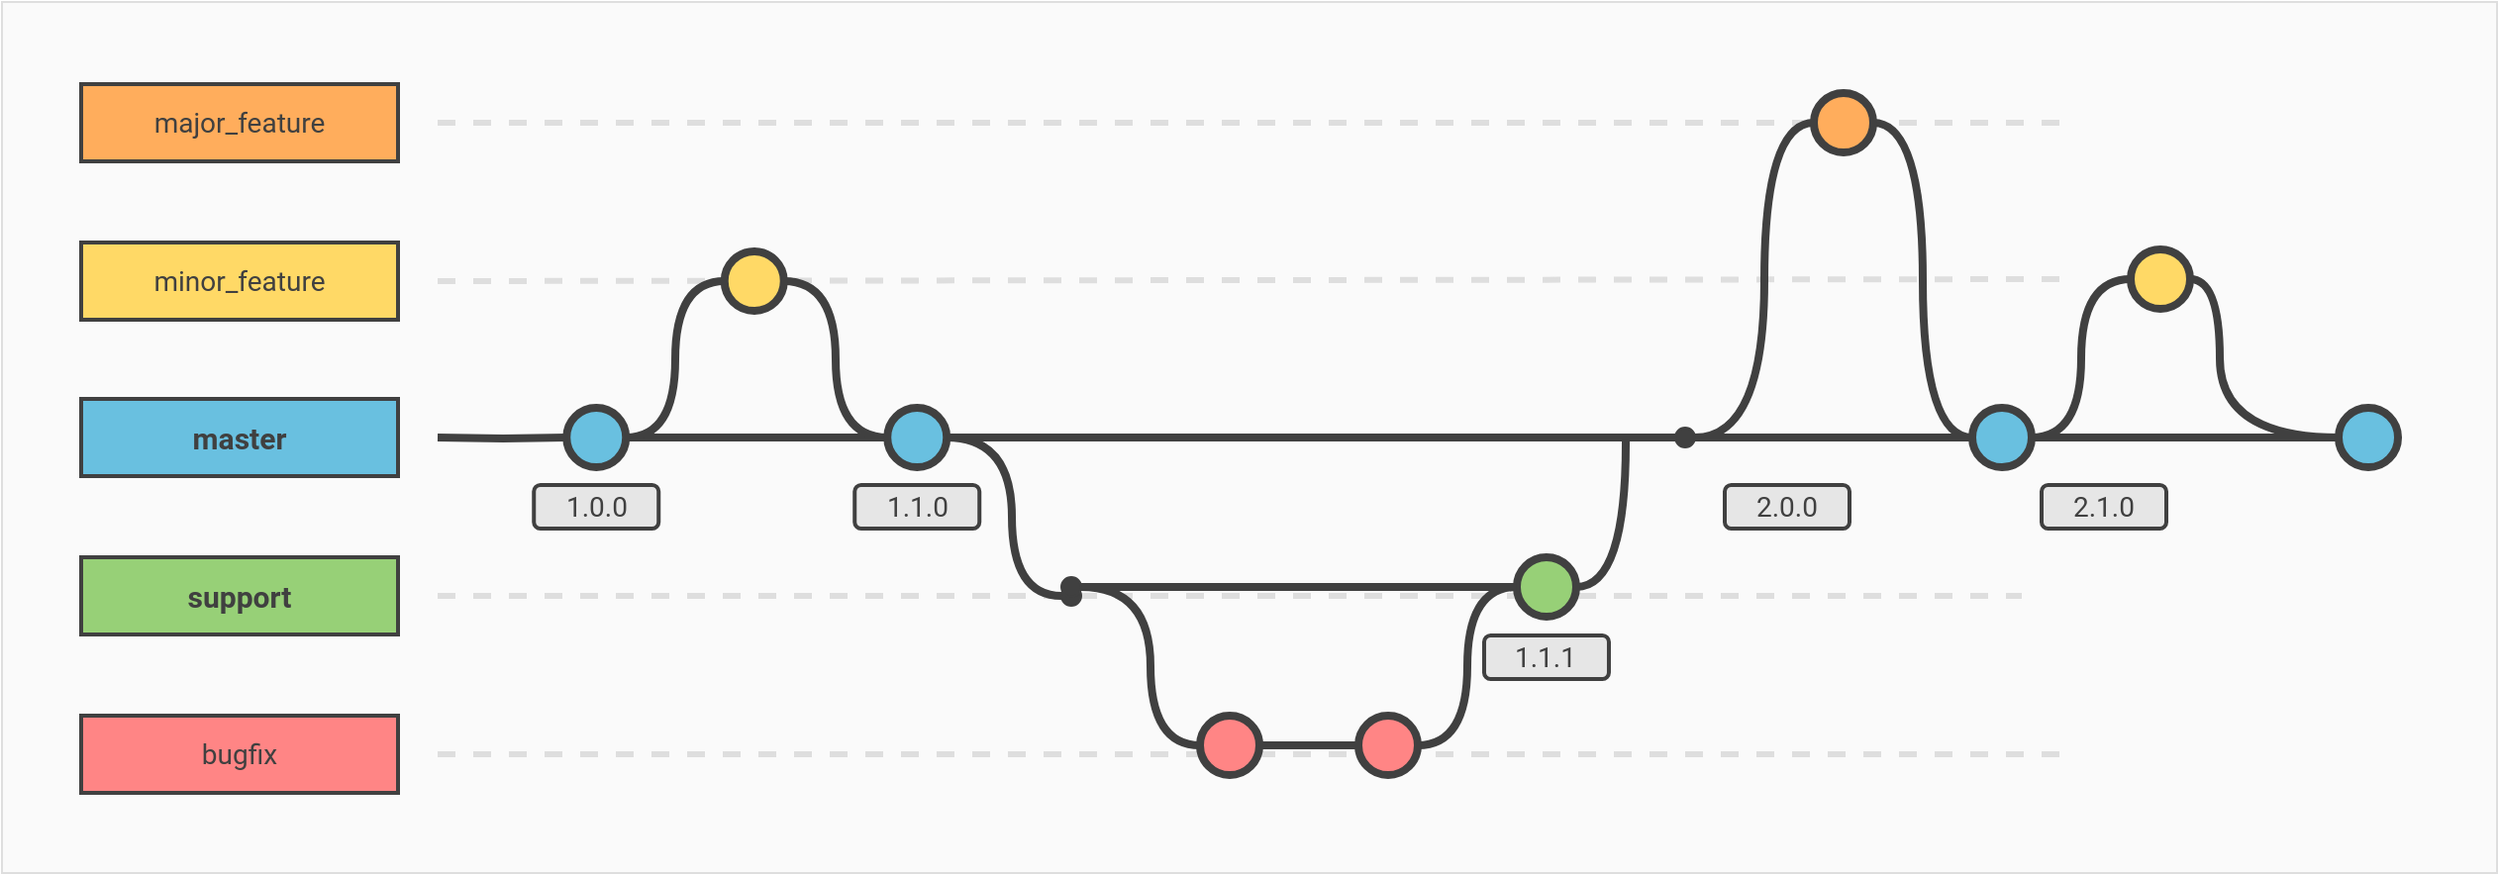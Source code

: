 <mxfile version="14.9.0" type="github">
  <diagram id="53IQXVl9icCSp_Kw3Ib1" name="Page-1">
    <mxGraphModel dx="1422" dy="883" grid="1" gridSize="10" guides="1" tooltips="1" connect="1" arrows="1" fold="1" page="1" pageScale="1" pageWidth="1169" pageHeight="827" math="0" shadow="0" extFonts="Roboto^https://fonts.googleapis.com/css?family=Roboto">
      <root>
        <mxCell id="0" />
        <mxCell id="1" parent="0" />
        <mxCell id="L9tT5u5rNDzpHPTkdOCP-2" value="" style="rounded=0;whiteSpace=wrap;html=1;gradientColor=none;strokeColor=#DEDEDE;fillColor=#FAFAFA;" parent="1" vertex="1">
          <mxGeometry x="40" y="60" width="1260" height="440" as="geometry" />
        </mxCell>
        <mxCell id="uWUnNED6HEl2aK5fdaIb-92" value="" style="endArrow=none;html=1;strokeWidth=3;fontFamily=Courier New;fontColor=#009900;endFill=0;dashed=1;strokeColor=#DEDEDE;" parent="1" edge="1">
          <mxGeometry width="50" height="50" relative="1" as="geometry">
            <mxPoint x="260" y="121" as="sourcePoint" />
            <mxPoint x="1080" y="121" as="targetPoint" />
          </mxGeometry>
        </mxCell>
        <mxCell id="uWUnNED6HEl2aK5fdaIb-93" value="" style="endArrow=none;html=1;strokeWidth=3;fontFamily=Courier New;fontColor=#009900;endFill=0;dashed=1;strokeColor=#DEDEDE;" parent="1" edge="1">
          <mxGeometry width="50" height="50" relative="1" as="geometry">
            <mxPoint x="260" y="201" as="sourcePoint" />
            <mxPoint x="1080" y="200" as="targetPoint" />
          </mxGeometry>
        </mxCell>
        <mxCell id="uWUnNED6HEl2aK5fdaIb-91" value="" style="endArrow=none;html=1;strokeWidth=3;fontFamily=Courier New;fontColor=#009900;dashed=1;endFill=0;strokeColor=#DEDEDE;" parent="1" edge="1">
          <mxGeometry width="50" height="50" relative="1" as="geometry">
            <mxPoint x="260" y="360" as="sourcePoint" />
            <mxPoint x="1060" y="360" as="targetPoint" />
          </mxGeometry>
        </mxCell>
        <mxCell id="uWUnNED6HEl2aK5fdaIb-8" value="" style="edgeStyle=orthogonalEdgeStyle;rounded=0;html=1;jettySize=auto;orthogonalLoop=1;plain-blue;endArrow=none;endFill=0;strokeWidth=4;entryX=0;entryY=0.5;entryDx=0;entryDy=0;entryPerimeter=0;strokeColor=#404040;" parent="1" source="uWUnNED6HEl2aK5fdaIb-10" target="9hBKPDzoitwpIBdzFDQ7-16" edge="1">
          <mxGeometry x="352.12" y="291" as="geometry">
            <mxPoint x="502.12" y="291" as="targetPoint" />
          </mxGeometry>
        </mxCell>
        <mxCell id="uWUnNED6HEl2aK5fdaIb-9" style="edgeStyle=orthogonalEdgeStyle;html=1;exitX=1;exitY=0.5;exitPerimeter=0;entryX=0;entryY=0.5;entryPerimeter=0;endArrow=none;endFill=0;jettySize=auto;orthogonalLoop=1;strokeWidth=4;fontSize=15;curved=1;strokeColor=#404040;" parent="1" source="uWUnNED6HEl2aK5fdaIb-10" target="uWUnNED6HEl2aK5fdaIb-15" edge="1">
          <mxGeometry relative="1" as="geometry" />
        </mxCell>
        <mxCell id="uWUnNED6HEl2aK5fdaIb-10" value="" style="verticalLabelPosition=bottom;verticalAlign=top;html=1;strokeWidth=4;shape=mxgraph.flowchart.on-page_reference;plain-blue;gradientColor=none;fillColor=#69C0E0;strokeColor=#404040;" parent="1" vertex="1">
          <mxGeometry x="325.12" y="265" width="30" height="30" as="geometry" />
        </mxCell>
        <mxCell id="9IzYRtWV6OqHCAsyrj7a-34" style="edgeStyle=orthogonalEdgeStyle;curved=1;orthogonalLoop=1;jettySize=auto;html=1;entryX=0;entryY=0.5;entryDx=0;entryDy=0;entryPerimeter=0;endArrow=none;endFill=0;strokeWidth=4;fontFamily=Helvetica;strokeColor=#404040;" parent="1" source="uWUnNED6HEl2aK5fdaIb-11" target="9IzYRtWV6OqHCAsyrj7a-33" edge="1">
          <mxGeometry relative="1" as="geometry" />
        </mxCell>
        <mxCell id="uWUnNED6HEl2aK5fdaIb-11" value="" style="verticalLabelPosition=bottom;verticalAlign=top;html=1;strokeWidth=4;shape=mxgraph.flowchart.on-page_reference;plain-blue;gradientColor=none;fillColor=#69C0E0;strokeColor=#404040;" parent="1" vertex="1">
          <mxGeometry x="1035" y="265" width="30" height="30" as="geometry" />
        </mxCell>
        <mxCell id="uWUnNED6HEl2aK5fdaIb-12" value="" style="edgeStyle=orthogonalEdgeStyle;rounded=0;html=1;jettySize=auto;orthogonalLoop=1;strokeWidth=4;endArrow=none;endFill=0;strokeColor=#404040;" parent="1" target="uWUnNED6HEl2aK5fdaIb-10" edge="1">
          <mxGeometry x="252.12" y="291" as="geometry">
            <mxPoint x="260" y="280" as="sourcePoint" />
          </mxGeometry>
        </mxCell>
        <mxCell id="9IzYRtWV6OqHCAsyrj7a-1" style="edgeStyle=orthogonalEdgeStyle;orthogonalLoop=1;jettySize=auto;html=1;entryX=0;entryY=0.5;entryDx=0;entryDy=0;entryPerimeter=0;strokeWidth=4;endArrow=none;endFill=0;curved=1;strokeColor=#404040;" parent="1" source="uWUnNED6HEl2aK5fdaIb-15" target="9hBKPDzoitwpIBdzFDQ7-16" edge="1">
          <mxGeometry relative="1" as="geometry" />
        </mxCell>
        <mxCell id="uWUnNED6HEl2aK5fdaIb-15" value="" style="verticalLabelPosition=bottom;verticalAlign=top;html=1;strokeWidth=4;shape=mxgraph.flowchart.on-page_reference;plain-purple;gradientColor=none;fillColor=#FFD966;strokeColor=#404040;" parent="1" vertex="1">
          <mxGeometry x="404.87" y="186" width="30" height="30" as="geometry" />
        </mxCell>
        <mxCell id="9IzYRtWV6OqHCAsyrj7a-4" style="edgeStyle=orthogonalEdgeStyle;orthogonalLoop=1;jettySize=auto;html=1;entryX=0;entryY=0.5;entryDx=0;entryDy=0;entryPerimeter=0;endArrow=none;endFill=0;strokeWidth=4;curved=1;strokeColor=#404040;" parent="1" source="uWUnNED6HEl2aK5fdaIb-69" target="uWUnNED6HEl2aK5fdaIb-11" edge="1">
          <mxGeometry relative="1" as="geometry" />
        </mxCell>
        <mxCell id="uWUnNED6HEl2aK5fdaIb-69" value="" style="verticalLabelPosition=bottom;verticalAlign=top;html=1;strokeWidth=4;shape=mxgraph.flowchart.on-page_reference;plain-purple;gradientColor=none;strokeColor=#404040;fillColor=#FFAD5C;" parent="1" vertex="1">
          <mxGeometry x="955" y="106" width="30" height="30" as="geometry" />
        </mxCell>
        <mxCell id="uWUnNED6HEl2aK5fdaIb-103" value="1.0.0" style="text;html=1;align=center;verticalAlign=middle;whiteSpace=wrap;overflow=hidden;fontSize=14;fontFamily=Roboto;rounded=1;strokeColor=#404040;fontColor=#404040;strokeWidth=2;fillColor=#E6E6E6;" parent="1" vertex="1">
          <mxGeometry x="308.62" y="304" width="63" height="22" as="geometry" />
        </mxCell>
        <mxCell id="9hBKPDzoitwpIBdzFDQ7-21" value="" style="edgeStyle=orthogonalEdgeStyle;rounded=0;orthogonalLoop=1;jettySize=auto;html=1;fontSize=15;endArrow=none;endFill=0;strokeWidth=4;entryX=0;entryY=0.5;entryDx=0;entryDy=0;entryPerimeter=0;strokeColor=#404040;" parent="1" source="9IzYRtWV6OqHCAsyrj7a-21" target="uWUnNED6HEl2aK5fdaIb-11" edge="1">
          <mxGeometry relative="1" as="geometry">
            <mxPoint x="930.12" y="291" as="targetPoint" />
          </mxGeometry>
        </mxCell>
        <mxCell id="9IzYRtWV6OqHCAsyrj7a-27" style="edgeStyle=orthogonalEdgeStyle;orthogonalLoop=1;jettySize=auto;html=1;entryX=0;entryY=0.5;entryDx=0;entryDy=0;entryPerimeter=0;endArrow=none;endFill=0;strokeWidth=4;curved=1;strokeColor=#404040;" parent="1" source="9hBKPDzoitwpIBdzFDQ7-16" target="9IzYRtWV6OqHCAsyrj7a-25" edge="1">
          <mxGeometry relative="1" as="geometry">
            <Array as="points">
              <mxPoint x="550" y="280" />
              <mxPoint x="550" y="360" />
            </Array>
          </mxGeometry>
        </mxCell>
        <mxCell id="9hBKPDzoitwpIBdzFDQ7-16" value="" style="verticalLabelPosition=bottom;verticalAlign=top;html=1;strokeWidth=4;shape=mxgraph.flowchart.on-page_reference;plain-blue;gradientColor=none;fillColor=#69C0E0;strokeColor=#404040;" parent="1" vertex="1">
          <mxGeometry x="487.12" y="265" width="30" height="30" as="geometry" />
        </mxCell>
        <mxCell id="9IzYRtWV6OqHCAsyrj7a-2" value="1.1.0" style="text;html=1;align=center;verticalAlign=middle;whiteSpace=wrap;overflow=hidden;fontSize=14;fontFamily=Roboto;rounded=1;fontColor=#404040;strokeColor=#404040;strokeWidth=2;fillColor=#E6E6E6;" parent="1" vertex="1">
          <mxGeometry x="470.62" y="304" width="63" height="22" as="geometry" />
        </mxCell>
        <mxCell id="9IzYRtWV6OqHCAsyrj7a-5" value="2.0.0" style="text;html=1;align=center;verticalAlign=middle;whiteSpace=wrap;overflow=hidden;fontSize=14;fontFamily=Roboto;rounded=1;fontColor=#404040;strokeColor=#404040;strokeWidth=2;fillColor=#E6E6E6;" parent="1" vertex="1">
          <mxGeometry x="910" y="304" width="63" height="22" as="geometry" />
        </mxCell>
        <mxCell id="9IzYRtWV6OqHCAsyrj7a-9" value="" style="endArrow=none;html=1;strokeWidth=3;fontFamily=Courier New;fontColor=#009900;dashed=1;endFill=0;strokeColor=#DEDEDE;" parent="1" edge="1">
          <mxGeometry width="50" height="50" relative="1" as="geometry">
            <mxPoint x="260" y="440" as="sourcePoint" />
            <mxPoint x="1080" y="440" as="targetPoint" />
          </mxGeometry>
        </mxCell>
        <mxCell id="9IzYRtWV6OqHCAsyrj7a-26" style="edgeStyle=orthogonalEdgeStyle;orthogonalLoop=1;jettySize=auto;html=1;entryX=0;entryY=0.5;entryDx=0;entryDy=0;entryPerimeter=0;endArrow=none;endFill=0;strokeWidth=4;curved=1;strokeColor=#404040;" parent="1" source="9IzYRtWV6OqHCAsyrj7a-21" target="uWUnNED6HEl2aK5fdaIb-69" edge="1">
          <mxGeometry relative="1" as="geometry">
            <Array as="points">
              <mxPoint x="930" y="280" />
              <mxPoint x="930" y="121" />
            </Array>
          </mxGeometry>
        </mxCell>
        <mxCell id="9IzYRtWV6OqHCAsyrj7a-21" value="" style="verticalLabelPosition=bottom;verticalAlign=top;html=1;strokeWidth=1;shape=mxgraph.flowchart.on-page_reference;plain-blue;gradientColor=none;fillColor=#404040;strokeColor=#404040;" parent="1" vertex="1">
          <mxGeometry x="885" y="275" width="10" height="10" as="geometry" />
        </mxCell>
        <mxCell id="9IzYRtWV6OqHCAsyrj7a-24" value="" style="edgeStyle=orthogonalEdgeStyle;rounded=0;orthogonalLoop=1;jettySize=auto;html=1;fontSize=15;endArrow=none;endFill=0;strokeWidth=4;entryX=0;entryY=0.5;entryDx=0;entryDy=0;entryPerimeter=0;strokeColor=#404040;" parent="1" source="9hBKPDzoitwpIBdzFDQ7-16" target="9IzYRtWV6OqHCAsyrj7a-21" edge="1">
          <mxGeometry relative="1" as="geometry">
            <mxPoint x="685.12" y="280" as="targetPoint" />
            <mxPoint x="517.12" y="280" as="sourcePoint" />
          </mxGeometry>
        </mxCell>
        <mxCell id="9IzYRtWV6OqHCAsyrj7a-25" value="" style="verticalLabelPosition=bottom;verticalAlign=top;html=1;strokeWidth=1;shape=mxgraph.flowchart.on-page_reference;plain-blue;gradientColor=none;fillColor=#404040;strokeColor=#404040;" parent="1" vertex="1">
          <mxGeometry x="575" y="355" width="10" height="10" as="geometry" />
        </mxCell>
        <mxCell id="9IzYRtWV6OqHCAsyrj7a-37" style="edgeStyle=orthogonalEdgeStyle;curved=1;orthogonalLoop=1;jettySize=auto;html=1;entryX=0;entryY=0.5;entryDx=0;entryDy=0;entryPerimeter=0;endArrow=none;endFill=0;strokeWidth=4;fontFamily=Helvetica;strokeColor=#404040;" parent="1" source="9IzYRtWV6OqHCAsyrj7a-33" target="9IzYRtWV6OqHCAsyrj7a-35" edge="1">
          <mxGeometry relative="1" as="geometry">
            <Array as="points">
              <mxPoint x="1160" y="200" />
              <mxPoint x="1160" y="280" />
            </Array>
          </mxGeometry>
        </mxCell>
        <mxCell id="9IzYRtWV6OqHCAsyrj7a-33" value="" style="verticalLabelPosition=bottom;verticalAlign=top;html=1;strokeWidth=4;shape=mxgraph.flowchart.on-page_reference;plain-purple;gradientColor=none;fillColor=#FFD966;strokeColor=#404040;" parent="1" vertex="1">
          <mxGeometry x="1115" y="185" width="30" height="30" as="geometry" />
        </mxCell>
        <mxCell id="9IzYRtWV6OqHCAsyrj7a-35" value="" style="verticalLabelPosition=bottom;verticalAlign=top;html=1;strokeWidth=4;shape=mxgraph.flowchart.on-page_reference;plain-blue;gradientColor=none;fillColor=#69C0E0;strokeColor=#404040;" parent="1" vertex="1">
          <mxGeometry x="1220" y="265" width="30" height="30" as="geometry" />
        </mxCell>
        <mxCell id="9IzYRtWV6OqHCAsyrj7a-36" value="" style="edgeStyle=orthogonalEdgeStyle;curved=1;rounded=0;orthogonalLoop=1;jettySize=auto;html=1;endArrow=none;endFill=0;strokeWidth=4;strokeColor=#404040;" parent="1" source="uWUnNED6HEl2aK5fdaIb-11" target="9IzYRtWV6OqHCAsyrj7a-35" edge="1">
          <mxGeometry relative="1" as="geometry">
            <mxPoint x="1446.5" y="280" as="targetPoint" />
            <mxPoint x="1141.5" y="280" as="sourcePoint" />
          </mxGeometry>
        </mxCell>
        <mxCell id="9IzYRtWV6OqHCAsyrj7a-38" value="2.1.0" style="text;html=1;align=center;verticalAlign=middle;whiteSpace=wrap;overflow=hidden;fontSize=14;fontFamily=Roboto;rounded=1;fontColor=#404040;strokeColor=#404040;strokeWidth=2;fillColor=#E6E6E6;" parent="1" vertex="1">
          <mxGeometry x="1070" y="304" width="63" height="22" as="geometry" />
        </mxCell>
        <mxCell id="L9tT5u5rNDzpHPTkdOCP-4" value="major_feature" style="text;html=1;align=center;verticalAlign=middle;whiteSpace=wrap;rounded=0;strokeWidth=2;fontSize=14;fontFamily=Roboto;shadow=0;sketch=0;glass=0;strokeColor=#404040;fontColor=#404040;fillColor=#FFAD5C;" parent="1" vertex="1">
          <mxGeometry x="80" y="101.5" width="160" height="39" as="geometry" />
        </mxCell>
        <mxCell id="L9tT5u5rNDzpHPTkdOCP-5" value="minor_feature" style="text;html=1;align=center;verticalAlign=middle;whiteSpace=wrap;rounded=0;strokeWidth=2;fontSize=14;fontFamily=Roboto;fillColor=#FFD966;strokeColor=#404040;fontColor=#404040;" parent="1" vertex="1">
          <mxGeometry x="80" y="181.5" width="160" height="39" as="geometry" />
        </mxCell>
        <mxCell id="L9tT5u5rNDzpHPTkdOCP-6" value="master" style="text;html=1;align=center;verticalAlign=middle;whiteSpace=wrap;rounded=0;strokeWidth=2;fontSize=15;fontFamily=Roboto;fontStyle=1;strokeColor=#404040;fontColor=#404040;fillColor=#69C0E0;" parent="1" vertex="1">
          <mxGeometry x="80" y="260.5" width="160" height="39" as="geometry" />
        </mxCell>
        <mxCell id="L9tT5u5rNDzpHPTkdOCP-7" value="support" style="text;html=1;align=center;verticalAlign=middle;whiteSpace=wrap;rounded=0;strokeWidth=2;fontSize=15;fontFamily=Roboto;fontStyle=1;fillColor=#97D077;strokeColor=#404040;fontColor=#404040;" parent="1" vertex="1">
          <mxGeometry x="80" y="340.5" width="160" height="39" as="geometry" />
        </mxCell>
        <mxCell id="L9tT5u5rNDzpHPTkdOCP-8" value="bugfix" style="text;html=1;align=center;verticalAlign=middle;whiteSpace=wrap;rounded=0;strokeWidth=2;fontSize=14;fontFamily=Roboto;fontStyle=0;strokeColor=#404040;fontColor=#404040;fillColor=#FF8585;" parent="1" vertex="1">
          <mxGeometry x="80" y="420.5" width="160" height="39" as="geometry" />
        </mxCell>
        <mxCell id="9IzYRtWV6OqHCAsyrj7a-32" style="edgeStyle=orthogonalEdgeStyle;curved=1;orthogonalLoop=1;jettySize=auto;html=1;endArrow=none;endFill=0;strokeWidth=4;strokeColor=#404040;" parent="1" source="uWUnNED6HEl2aK5fdaIb-82" edge="1">
          <mxGeometry x="575" y="340.5" as="geometry">
            <mxPoint x="860" y="280" as="targetPoint" />
          </mxGeometry>
        </mxCell>
        <mxCell id="uWUnNED6HEl2aK5fdaIb-82" value="" style="verticalLabelPosition=bottom;verticalAlign=top;html=1;strokeWidth=4;shape=mxgraph.flowchart.on-page_reference;plain-purple;gradientColor=none;fillColor=#97D077;strokeColor=#404040;" parent="1" vertex="1">
          <mxGeometry x="804.99" y="340.5" width="30" height="30" as="geometry" />
        </mxCell>
        <mxCell id="9IzYRtWV6OqHCAsyrj7a-10" value="" style="verticalLabelPosition=bottom;verticalAlign=top;html=1;strokeWidth=4;shape=mxgraph.flowchart.on-page_reference;plain-purple;gradientColor=none;fillColor=#FF8585;strokeColor=#404040;" parent="1" vertex="1">
          <mxGeometry x="645" y="420.5" width="30" height="30" as="geometry" />
        </mxCell>
        <mxCell id="9IzYRtWV6OqHCAsyrj7a-14" style="edgeStyle=orthogonalEdgeStyle;orthogonalLoop=1;jettySize=auto;html=1;entryX=0;entryY=0.5;entryDx=0;entryDy=0;entryPerimeter=0;endArrow=none;endFill=0;strokeWidth=4;curved=1;strokeColor=#404040;" parent="1" source="9IzYRtWV6OqHCAsyrj7a-12" target="uWUnNED6HEl2aK5fdaIb-82" edge="1">
          <mxGeometry x="575" y="340.5" as="geometry" />
        </mxCell>
        <mxCell id="9IzYRtWV6OqHCAsyrj7a-12" value="" style="verticalLabelPosition=bottom;verticalAlign=top;html=1;strokeWidth=4;shape=mxgraph.flowchart.on-page_reference;plain-purple;gradientColor=none;fillColor=#FF8585;strokeColor=#404040;" parent="1" vertex="1">
          <mxGeometry x="725" y="420.5" width="30" height="30" as="geometry" />
        </mxCell>
        <mxCell id="9IzYRtWV6OqHCAsyrj7a-13" style="edgeStyle=orthogonalEdgeStyle;curved=1;orthogonalLoop=1;jettySize=auto;html=1;entryX=0;entryY=0.5;entryDx=0;entryDy=0;entryPerimeter=0;endArrow=none;endFill=0;strokeWidth=4;strokeColor=#404040;" parent="1" source="9IzYRtWV6OqHCAsyrj7a-10" target="9IzYRtWV6OqHCAsyrj7a-12" edge="1">
          <mxGeometry x="575" y="340.5" as="geometry" />
        </mxCell>
        <mxCell id="9IzYRtWV6OqHCAsyrj7a-15" value="1.1.1" style="text;html=1;align=center;verticalAlign=middle;whiteSpace=wrap;overflow=hidden;fontSize=14;fontFamily=Roboto;rounded=1;fontColor=#404040;strokeColor=#404040;strokeWidth=2;fillColor=#E6E6E6;" parent="1" vertex="1">
          <mxGeometry x="788.49" y="380" width="63" height="22" as="geometry" />
        </mxCell>
        <mxCell id="9IzYRtWV6OqHCAsyrj7a-29" style="edgeStyle=orthogonalEdgeStyle;orthogonalLoop=1;jettySize=auto;html=1;entryX=0;entryY=0.5;entryDx=0;entryDy=0;entryPerimeter=0;endArrow=none;endFill=0;strokeWidth=4;curved=1;strokeColor=#404040;" parent="1" source="9IzYRtWV6OqHCAsyrj7a-28" target="9IzYRtWV6OqHCAsyrj7a-10" edge="1">
          <mxGeometry x="575" y="340.5" as="geometry">
            <Array as="points">
              <mxPoint x="620" y="355.5" />
              <mxPoint x="620" y="435.5" />
            </Array>
          </mxGeometry>
        </mxCell>
        <mxCell id="9IzYRtWV6OqHCAsyrj7a-31" style="edgeStyle=orthogonalEdgeStyle;rounded=1;orthogonalLoop=1;jettySize=auto;html=1;entryX=0;entryY=0.5;entryDx=0;entryDy=0;entryPerimeter=0;endArrow=none;endFill=0;strokeWidth=4;strokeColor=#404040;" parent="1" source="9IzYRtWV6OqHCAsyrj7a-28" target="uWUnNED6HEl2aK5fdaIb-82" edge="1">
          <mxGeometry x="575" y="340.5" as="geometry" />
        </mxCell>
        <mxCell id="9IzYRtWV6OqHCAsyrj7a-28" value="" style="verticalLabelPosition=bottom;verticalAlign=top;html=1;strokeWidth=1;shape=mxgraph.flowchart.on-page_reference;plain-blue;gradientColor=none;fillColor=#404040;strokeColor=#404040;" parent="1" vertex="1">
          <mxGeometry x="575" y="350.5" width="10" height="10" as="geometry" />
        </mxCell>
      </root>
    </mxGraphModel>
  </diagram>
</mxfile>

